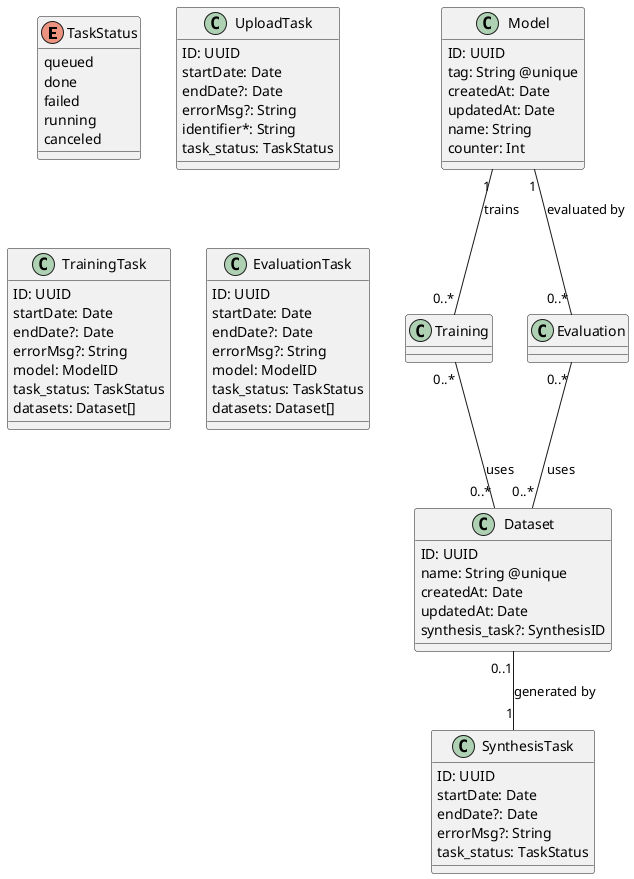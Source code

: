 @startuml entity-relation

enum TaskStatus {
  queued
  done
  failed
  running
  canceled
}

class UploadTask {
  ID: UUID
  startDate: Date
  endDate?: Date
  errorMsg?: String
  identifier*: String
  task_status: TaskStatus
}

class TrainingTask {
  ID: UUID
  startDate: Date
  endDate?: Date
  errorMsg?: String
  model: ModelID
  task_status: TaskStatus
  datasets: Dataset[]
}

class EvaluationTask {
  ID: UUID
  startDate: Date
  endDate?: Date
  errorMsg?: String
  model: ModelID
  task_status: TaskStatus
  datasets: Dataset[]
}

class Model {
  ID: UUID
  tag: String @unique
  createdAt: Date
  updatedAt: Date
  name: String
  counter: Int
}

class Dataset {
  ID: UUID
  name: String @unique
  createdAt: Date
  updatedAt: Date
  synthesis_task?: SynthesisID
}

class SynthesisTask {
  ID: UUID
  startDate: Date
  endDate?: Date
  errorMsg?: String
  task_status: TaskStatus
}

Model "1" -- "0..*" Training : trains
Model "1" -- "0..*" Evaluation : evaluated by

Training "0..*" -- "0..*" Dataset : uses
Evaluation "0..*" -- "0..*" Dataset : uses

Dataset "0..1" -- "1" SynthesisTask : generated by

@enduml
